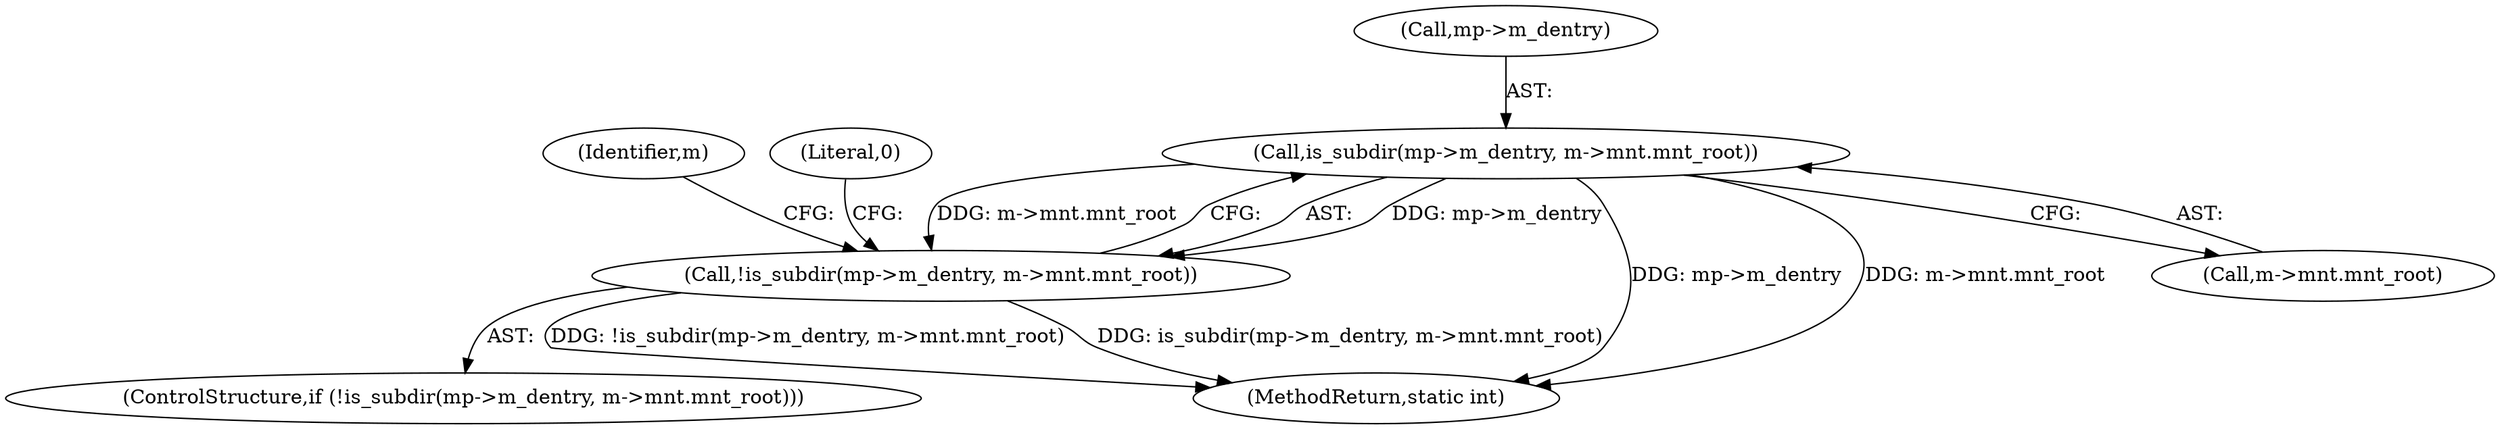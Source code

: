 digraph "0_linux_d29216842a85c7970c536108e093963f02714498_5@pointer" {
"1000116" [label="(Call,is_subdir(mp->m_dentry, m->mnt.mnt_root))"];
"1000115" [label="(Call,!is_subdir(mp->m_dentry, m->mnt.mnt_root))"];
"1000277" [label="(MethodReturn,static int)"];
"1000129" [label="(Identifier,m)"];
"1000115" [label="(Call,!is_subdir(mp->m_dentry, m->mnt.mnt_root))"];
"1000116" [label="(Call,is_subdir(mp->m_dentry, m->mnt.mnt_root))"];
"1000114" [label="(ControlStructure,if (!is_subdir(mp->m_dentry, m->mnt.mnt_root)))"];
"1000126" [label="(Literal,0)"];
"1000117" [label="(Call,mp->m_dentry)"];
"1000120" [label="(Call,m->mnt.mnt_root)"];
"1000116" -> "1000115"  [label="AST: "];
"1000116" -> "1000120"  [label="CFG: "];
"1000117" -> "1000116"  [label="AST: "];
"1000120" -> "1000116"  [label="AST: "];
"1000115" -> "1000116"  [label="CFG: "];
"1000116" -> "1000277"  [label="DDG: mp->m_dentry"];
"1000116" -> "1000277"  [label="DDG: m->mnt.mnt_root"];
"1000116" -> "1000115"  [label="DDG: mp->m_dentry"];
"1000116" -> "1000115"  [label="DDG: m->mnt.mnt_root"];
"1000115" -> "1000114"  [label="AST: "];
"1000126" -> "1000115"  [label="CFG: "];
"1000129" -> "1000115"  [label="CFG: "];
"1000115" -> "1000277"  [label="DDG: !is_subdir(mp->m_dentry, m->mnt.mnt_root)"];
"1000115" -> "1000277"  [label="DDG: is_subdir(mp->m_dentry, m->mnt.mnt_root)"];
}
